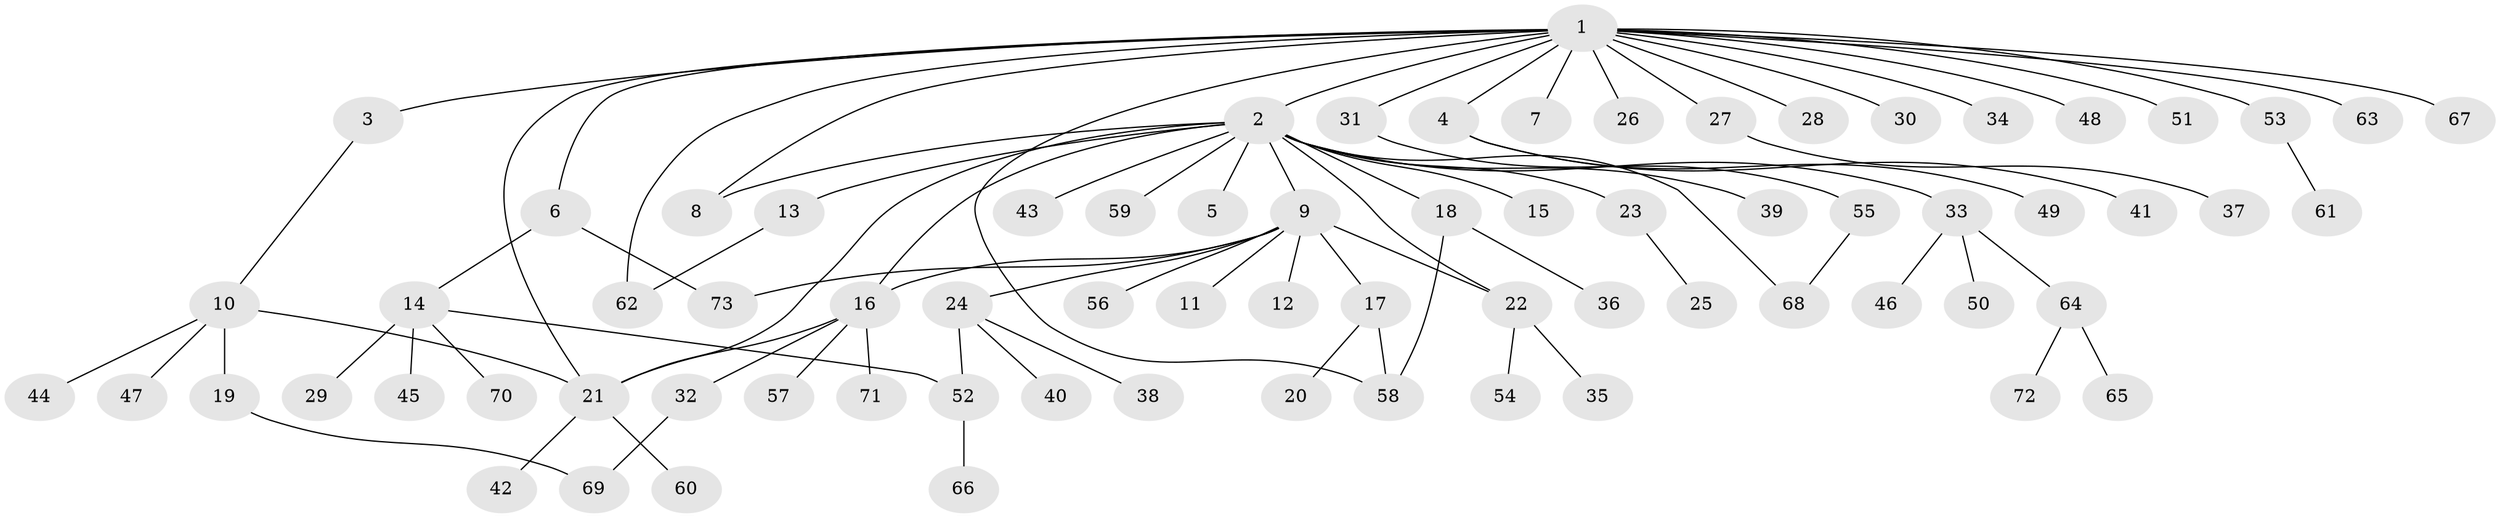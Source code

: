 // Generated by graph-tools (version 1.1) at 2025/11/02/27/25 16:11:11]
// undirected, 73 vertices, 85 edges
graph export_dot {
graph [start="1"]
  node [color=gray90,style=filled];
  1;
  2;
  3;
  4;
  5;
  6;
  7;
  8;
  9;
  10;
  11;
  12;
  13;
  14;
  15;
  16;
  17;
  18;
  19;
  20;
  21;
  22;
  23;
  24;
  25;
  26;
  27;
  28;
  29;
  30;
  31;
  32;
  33;
  34;
  35;
  36;
  37;
  38;
  39;
  40;
  41;
  42;
  43;
  44;
  45;
  46;
  47;
  48;
  49;
  50;
  51;
  52;
  53;
  54;
  55;
  56;
  57;
  58;
  59;
  60;
  61;
  62;
  63;
  64;
  65;
  66;
  67;
  68;
  69;
  70;
  71;
  72;
  73;
  1 -- 2;
  1 -- 3;
  1 -- 4;
  1 -- 6;
  1 -- 7;
  1 -- 8;
  1 -- 21;
  1 -- 26;
  1 -- 27;
  1 -- 28;
  1 -- 30;
  1 -- 31;
  1 -- 34;
  1 -- 48;
  1 -- 51;
  1 -- 53;
  1 -- 58;
  1 -- 62;
  1 -- 63;
  1 -- 67;
  2 -- 5;
  2 -- 8;
  2 -- 9;
  2 -- 13;
  2 -- 15;
  2 -- 16;
  2 -- 18;
  2 -- 21;
  2 -- 22;
  2 -- 23;
  2 -- 33;
  2 -- 39;
  2 -- 43;
  2 -- 59;
  2 -- 68;
  3 -- 10;
  4 -- 41;
  4 -- 49;
  6 -- 14;
  6 -- 73;
  9 -- 11;
  9 -- 12;
  9 -- 16;
  9 -- 17;
  9 -- 22;
  9 -- 24;
  9 -- 56;
  9 -- 73;
  10 -- 19;
  10 -- 21;
  10 -- 44;
  10 -- 47;
  13 -- 62;
  14 -- 29;
  14 -- 45;
  14 -- 52;
  14 -- 70;
  16 -- 21;
  16 -- 32;
  16 -- 57;
  16 -- 71;
  17 -- 20;
  17 -- 58;
  18 -- 36;
  18 -- 58;
  19 -- 69;
  21 -- 42;
  21 -- 60;
  22 -- 35;
  22 -- 54;
  23 -- 25;
  24 -- 38;
  24 -- 40;
  24 -- 52;
  27 -- 37;
  31 -- 55;
  32 -- 69;
  33 -- 46;
  33 -- 50;
  33 -- 64;
  52 -- 66;
  53 -- 61;
  55 -- 68;
  64 -- 65;
  64 -- 72;
}
